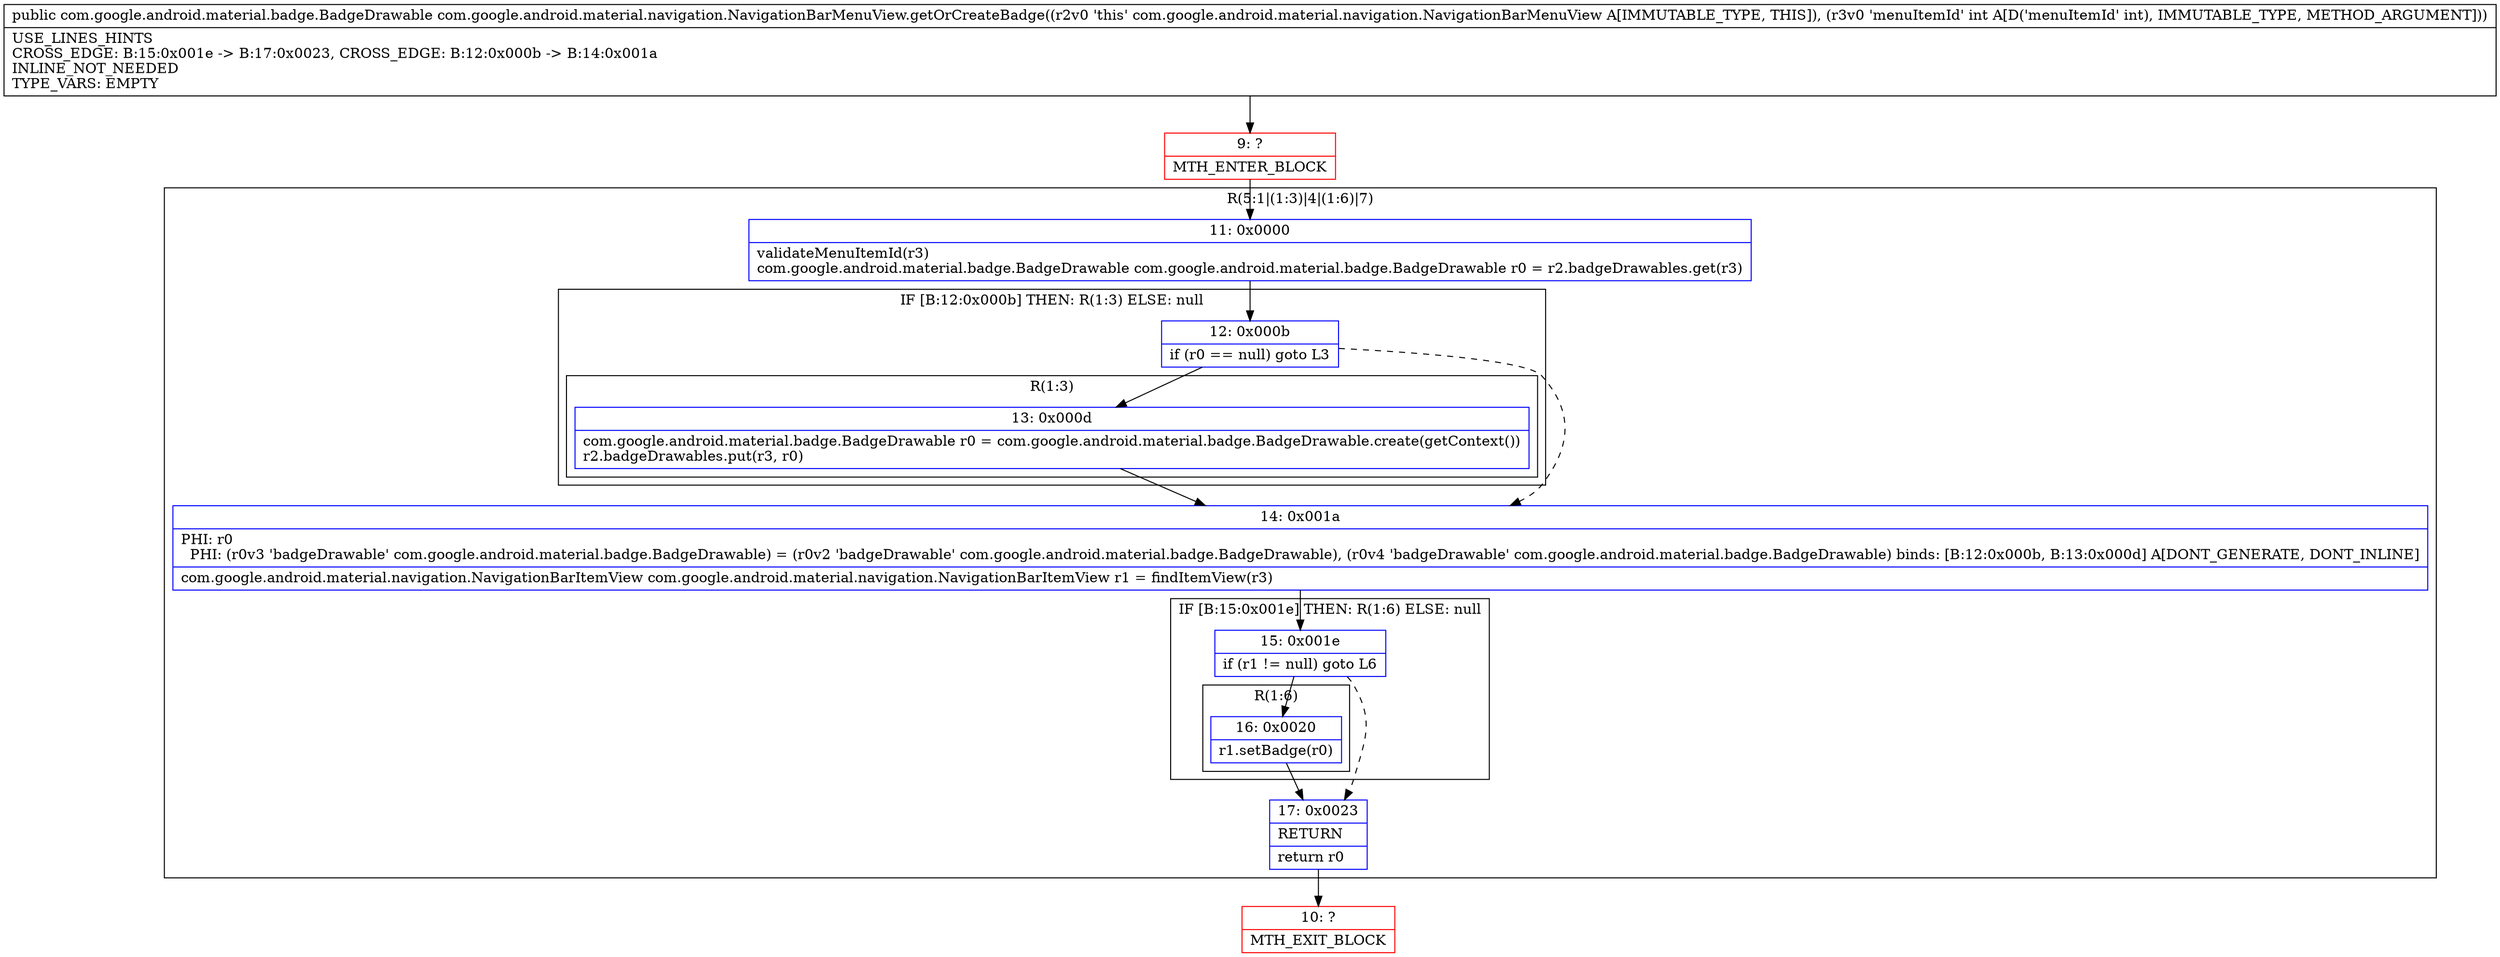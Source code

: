 digraph "CFG forcom.google.android.material.navigation.NavigationBarMenuView.getOrCreateBadge(I)Lcom\/google\/android\/material\/badge\/BadgeDrawable;" {
subgraph cluster_Region_164638445 {
label = "R(5:1|(1:3)|4|(1:6)|7)";
node [shape=record,color=blue];
Node_11 [shape=record,label="{11\:\ 0x0000|validateMenuItemId(r3)\lcom.google.android.material.badge.BadgeDrawable com.google.android.material.badge.BadgeDrawable r0 = r2.badgeDrawables.get(r3)\l}"];
subgraph cluster_IfRegion_2127646954 {
label = "IF [B:12:0x000b] THEN: R(1:3) ELSE: null";
node [shape=record,color=blue];
Node_12 [shape=record,label="{12\:\ 0x000b|if (r0 == null) goto L3\l}"];
subgraph cluster_Region_750536498 {
label = "R(1:3)";
node [shape=record,color=blue];
Node_13 [shape=record,label="{13\:\ 0x000d|com.google.android.material.badge.BadgeDrawable r0 = com.google.android.material.badge.BadgeDrawable.create(getContext())\lr2.badgeDrawables.put(r3, r0)\l}"];
}
}
Node_14 [shape=record,label="{14\:\ 0x001a|PHI: r0 \l  PHI: (r0v3 'badgeDrawable' com.google.android.material.badge.BadgeDrawable) = (r0v2 'badgeDrawable' com.google.android.material.badge.BadgeDrawable), (r0v4 'badgeDrawable' com.google.android.material.badge.BadgeDrawable) binds: [B:12:0x000b, B:13:0x000d] A[DONT_GENERATE, DONT_INLINE]\l|com.google.android.material.navigation.NavigationBarItemView com.google.android.material.navigation.NavigationBarItemView r1 = findItemView(r3)\l}"];
subgraph cluster_IfRegion_1936414526 {
label = "IF [B:15:0x001e] THEN: R(1:6) ELSE: null";
node [shape=record,color=blue];
Node_15 [shape=record,label="{15\:\ 0x001e|if (r1 != null) goto L6\l}"];
subgraph cluster_Region_2068101629 {
label = "R(1:6)";
node [shape=record,color=blue];
Node_16 [shape=record,label="{16\:\ 0x0020|r1.setBadge(r0)\l}"];
}
}
Node_17 [shape=record,label="{17\:\ 0x0023|RETURN\l|return r0\l}"];
}
Node_9 [shape=record,color=red,label="{9\:\ ?|MTH_ENTER_BLOCK\l}"];
Node_10 [shape=record,color=red,label="{10\:\ ?|MTH_EXIT_BLOCK\l}"];
MethodNode[shape=record,label="{public com.google.android.material.badge.BadgeDrawable com.google.android.material.navigation.NavigationBarMenuView.getOrCreateBadge((r2v0 'this' com.google.android.material.navigation.NavigationBarMenuView A[IMMUTABLE_TYPE, THIS]), (r3v0 'menuItemId' int A[D('menuItemId' int), IMMUTABLE_TYPE, METHOD_ARGUMENT]))  | USE_LINES_HINTS\lCROSS_EDGE: B:15:0x001e \-\> B:17:0x0023, CROSS_EDGE: B:12:0x000b \-\> B:14:0x001a\lINLINE_NOT_NEEDED\lTYPE_VARS: EMPTY\l}"];
MethodNode -> Node_9;Node_11 -> Node_12;
Node_12 -> Node_13;
Node_12 -> Node_14[style=dashed];
Node_13 -> Node_14;
Node_14 -> Node_15;
Node_15 -> Node_16;
Node_15 -> Node_17[style=dashed];
Node_16 -> Node_17;
Node_17 -> Node_10;
Node_9 -> Node_11;
}

